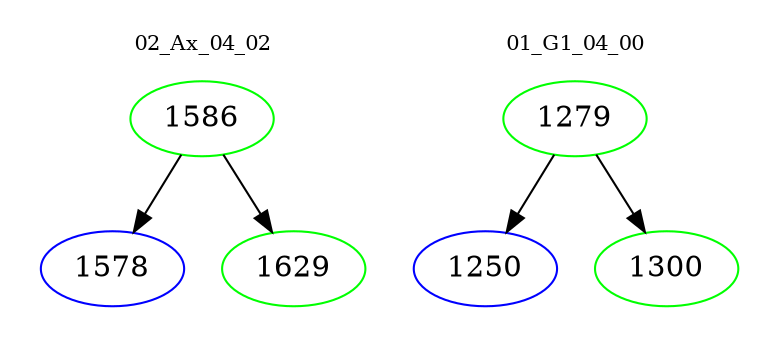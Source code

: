 digraph{
subgraph cluster_0 {
color = white
label = "02_Ax_04_02";
fontsize=10;
T0_1586 [label="1586", color="green"]
T0_1586 -> T0_1578 [color="black"]
T0_1578 [label="1578", color="blue"]
T0_1586 -> T0_1629 [color="black"]
T0_1629 [label="1629", color="green"]
}
subgraph cluster_1 {
color = white
label = "01_G1_04_00";
fontsize=10;
T1_1279 [label="1279", color="green"]
T1_1279 -> T1_1250 [color="black"]
T1_1250 [label="1250", color="blue"]
T1_1279 -> T1_1300 [color="black"]
T1_1300 [label="1300", color="green"]
}
}
